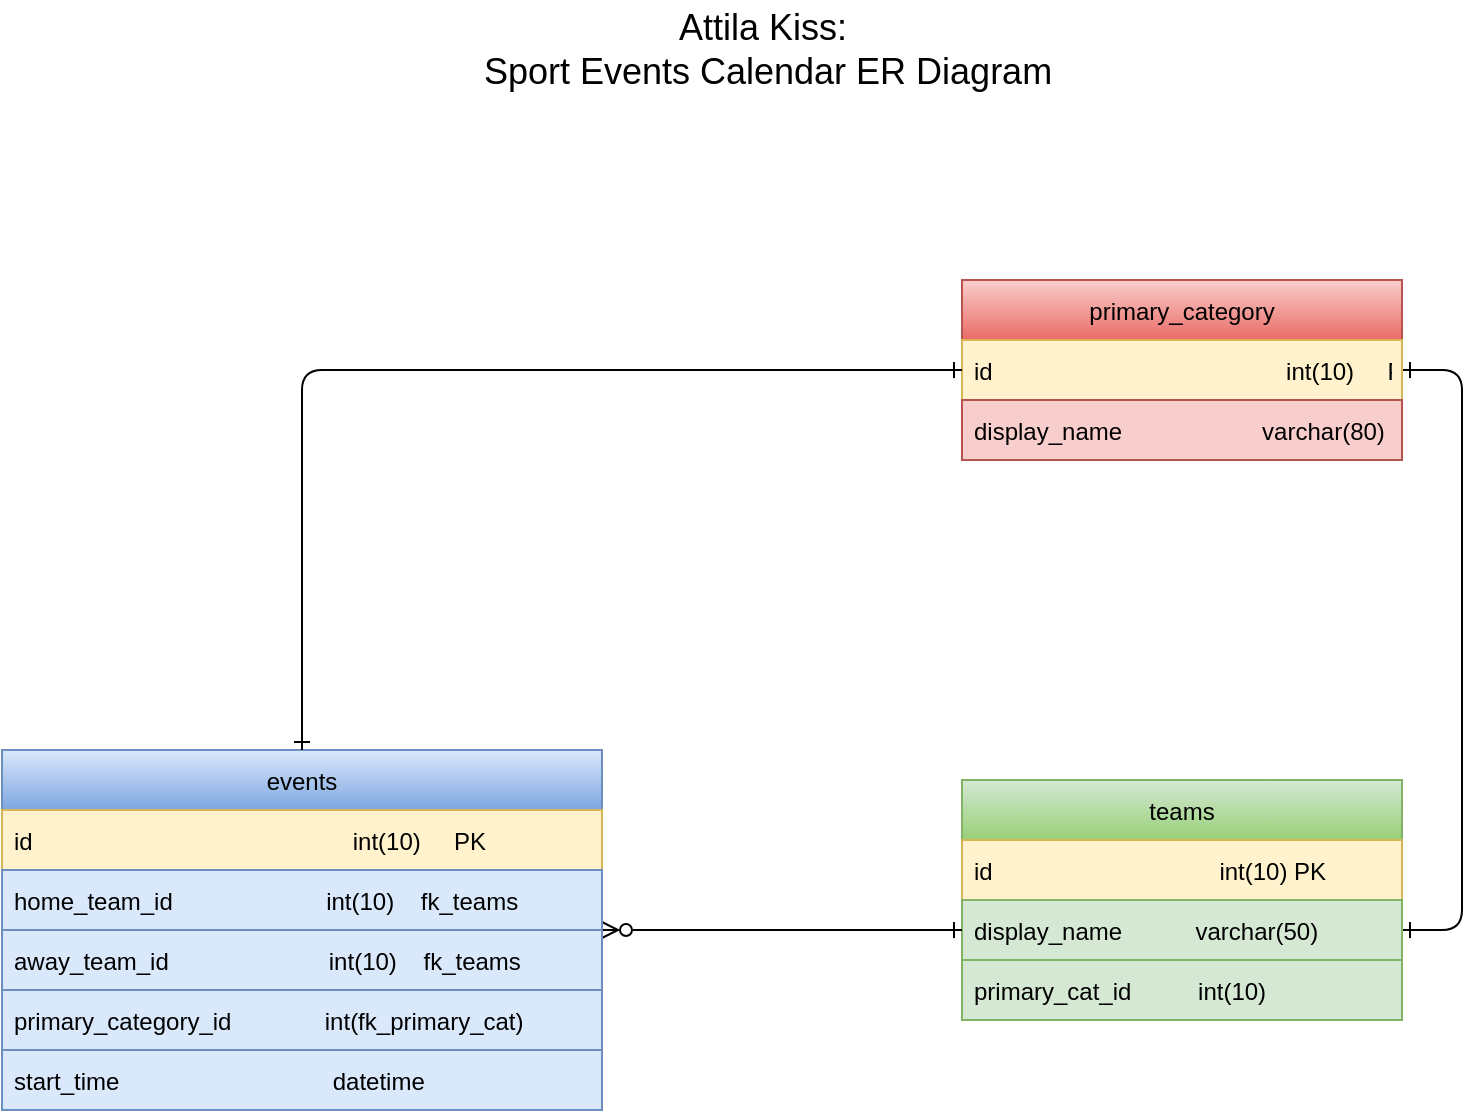 <mxfile version="16.4.5" type="device"><diagram id="hHuxlavMZuboDkkITL9r" name="Page-1"><mxGraphModel dx="1422" dy="780" grid="1" gridSize="10" guides="1" tooltips="1" connect="1" arrows="1" fold="1" page="1" pageScale="1" pageWidth="827" pageHeight="1169" math="0" shadow="0"><root><mxCell id="0"/><mxCell id="1" parent="0"/><mxCell id="yArie_hXX0BmQYEJAnO7-43" value="&lt;div&gt;Attila Kiss:&lt;/div&gt;&lt;div&gt;&amp;nbsp;Sport Events Calendar ER Diagram&lt;/div&gt;" style="text;html=1;align=center;verticalAlign=middle;resizable=0;points=[];autosize=1;strokeColor=none;fillColor=none;fontSize=18;" parent="1" vertex="1"><mxGeometry x="270" y="10" width="300" height="50" as="geometry"/></mxCell><mxCell id="2DooGXT3Mwj9pu_ZvDWB-50" style="edgeStyle=entityRelationEdgeStyle;rounded=1;orthogonalLoop=1;jettySize=auto;html=1;startArrow=ERone;startFill=0;endArrow=ERone;endFill=0;strokeColor=default;entryX=1;entryY=0.5;entryDx=0;entryDy=0;exitX=1;exitY=0.5;exitDx=0;exitDy=0;" edge="1" parent="1" source="2DooGXT3Mwj9pu_ZvDWB-5" target="2DooGXT3Mwj9pu_ZvDWB-18"><mxGeometry relative="1" as="geometry"><mxPoint x="800" y="130" as="targetPoint"/></mxGeometry></mxCell><mxCell id="2DooGXT3Mwj9pu_ZvDWB-3" value="teams" style="swimlane;fontStyle=0;childLayout=stackLayout;horizontal=1;startSize=30;horizontalStack=0;resizeParent=1;resizeParentMax=0;resizeLast=0;collapsible=1;marginBottom=0;fillColor=#d5e8d4;strokeColor=#82b366;gradientColor=#97d077;" vertex="1" parent="1"><mxGeometry x="520" y="400" width="220" height="120" as="geometry"/></mxCell><mxCell id="2DooGXT3Mwj9pu_ZvDWB-4" value="id                                  int(10) PK" style="text;strokeColor=#d6b656;fillColor=#fff2cc;align=left;verticalAlign=middle;spacingLeft=4;spacingRight=4;overflow=hidden;points=[[0,0.5],[1,0.5]];portConstraint=eastwest;rotatable=0;" vertex="1" parent="2DooGXT3Mwj9pu_ZvDWB-3"><mxGeometry y="30" width="220" height="30" as="geometry"/></mxCell><mxCell id="2DooGXT3Mwj9pu_ZvDWB-5" value="display_name           varchar(50)" style="text;strokeColor=#82b366;fillColor=#d5e8d4;align=left;verticalAlign=middle;spacingLeft=4;spacingRight=4;overflow=hidden;points=[[0,0.5],[1,0.5]];portConstraint=eastwest;rotatable=0;" vertex="1" parent="2DooGXT3Mwj9pu_ZvDWB-3"><mxGeometry y="60" width="220" height="30" as="geometry"/></mxCell><mxCell id="2DooGXT3Mwj9pu_ZvDWB-6" value="primary_cat_id          int(10)" style="text;strokeColor=#82b366;fillColor=#d5e8d4;align=left;verticalAlign=middle;spacingLeft=4;spacingRight=4;overflow=hidden;points=[[0,0.5],[1,0.5]];portConstraint=eastwest;rotatable=0;" vertex="1" parent="2DooGXT3Mwj9pu_ZvDWB-3"><mxGeometry y="90" width="220" height="30" as="geometry"/></mxCell><mxCell id="2DooGXT3Mwj9pu_ZvDWB-36" style="edgeStyle=entityRelationEdgeStyle;rounded=1;orthogonalLoop=1;jettySize=auto;html=1;startArrow=ERzeroToMany;startFill=0;endArrow=ERone;endFill=0;strokeColor=default;" edge="1" parent="1" source="2DooGXT3Mwj9pu_ZvDWB-8" target="2DooGXT3Mwj9pu_ZvDWB-5"><mxGeometry relative="1" as="geometry"/></mxCell><mxCell id="2DooGXT3Mwj9pu_ZvDWB-8" value="events" style="swimlane;fontStyle=0;childLayout=stackLayout;horizontal=1;startSize=30;horizontalStack=0;resizeParent=1;resizeParentMax=0;resizeLast=0;collapsible=1;marginBottom=0;fillColor=#dae8fc;strokeColor=#6c8ebf;gradientColor=#7ea6e0;" vertex="1" parent="1"><mxGeometry x="40" y="385" width="300" height="180" as="geometry"/></mxCell><mxCell id="2DooGXT3Mwj9pu_ZvDWB-9" value="id                                                int(10)     PK" style="text;strokeColor=#d6b656;fillColor=#fff2cc;align=left;verticalAlign=middle;spacingLeft=4;spacingRight=4;overflow=hidden;points=[[0,0.5],[1,0.5]];portConstraint=eastwest;rotatable=0;" vertex="1" parent="2DooGXT3Mwj9pu_ZvDWB-8"><mxGeometry y="30" width="300" height="30" as="geometry"/></mxCell><mxCell id="2DooGXT3Mwj9pu_ZvDWB-10" value="home_team_id                       int(10)    fk_teams" style="text;align=left;verticalAlign=middle;spacingLeft=4;spacingRight=4;overflow=hidden;points=[[0,0.5],[1,0.5]];portConstraint=eastwest;rotatable=0;fillColor=#dae8fc;strokeColor=#6c8ebf;" vertex="1" parent="2DooGXT3Mwj9pu_ZvDWB-8"><mxGeometry y="60" width="300" height="30" as="geometry"/></mxCell><mxCell id="2DooGXT3Mwj9pu_ZvDWB-11" value="away_team_id                        int(10)    fk_teams" style="text;strokeColor=#6c8ebf;fillColor=#dae8fc;align=left;verticalAlign=middle;spacingLeft=4;spacingRight=4;overflow=hidden;points=[[0,0.5],[1,0.5]];portConstraint=eastwest;rotatable=0;" vertex="1" parent="2DooGXT3Mwj9pu_ZvDWB-8"><mxGeometry y="90" width="300" height="30" as="geometry"/></mxCell><mxCell id="2DooGXT3Mwj9pu_ZvDWB-44" value="primary_category_id              int(fk_primary_cat)" style="text;strokeColor=#6c8ebf;fillColor=#dae8fc;align=left;verticalAlign=middle;spacingLeft=4;spacingRight=4;overflow=hidden;points=[[0,0.5],[1,0.5]];portConstraint=eastwest;rotatable=0;" vertex="1" parent="2DooGXT3Mwj9pu_ZvDWB-8"><mxGeometry y="120" width="300" height="30" as="geometry"/></mxCell><mxCell id="2DooGXT3Mwj9pu_ZvDWB-45" value="start_time                                datetime " style="text;strokeColor=#6c8ebf;fillColor=#dae8fc;align=left;verticalAlign=middle;spacingLeft=4;spacingRight=4;overflow=hidden;points=[[0,0.5],[1,0.5]];portConstraint=eastwest;rotatable=0;" vertex="1" parent="2DooGXT3Mwj9pu_ZvDWB-8"><mxGeometry y="150" width="300" height="30" as="geometry"/></mxCell><mxCell id="2DooGXT3Mwj9pu_ZvDWB-17" value="primary_category" style="swimlane;fontStyle=0;childLayout=stackLayout;horizontal=1;startSize=30;horizontalStack=0;resizeParent=1;resizeParentMax=0;resizeLast=0;collapsible=1;marginBottom=0;fillColor=#f8cecc;strokeColor=#b85450;gradientColor=#ea6b66;" vertex="1" parent="1"><mxGeometry x="520" y="150" width="220" height="90" as="geometry"/></mxCell><mxCell id="2DooGXT3Mwj9pu_ZvDWB-18" value="id                                            int(10)     PK" style="text;strokeColor=#d6b656;fillColor=#fff2cc;align=left;verticalAlign=middle;spacingLeft=4;spacingRight=4;overflow=hidden;points=[[0,0.5],[1,0.5]];portConstraint=eastwest;rotatable=0;" vertex="1" parent="2DooGXT3Mwj9pu_ZvDWB-17"><mxGeometry y="30" width="220" height="30" as="geometry"/></mxCell><mxCell id="2DooGXT3Mwj9pu_ZvDWB-19" value="display_name                     varchar(80)" style="text;strokeColor=#b85450;fillColor=#f8cecc;align=left;verticalAlign=middle;spacingLeft=4;spacingRight=4;overflow=hidden;points=[[0,0.5],[1,0.5]];portConstraint=eastwest;rotatable=0;" vertex="1" parent="2DooGXT3Mwj9pu_ZvDWB-17"><mxGeometry y="60" width="220" height="30" as="geometry"/></mxCell><mxCell id="2DooGXT3Mwj9pu_ZvDWB-62" value="" style="endArrow=ERone;html=1;rounded=1;targetPerimeterSpacing=-1;strokeColor=default;exitX=0.5;exitY=0;exitDx=0;exitDy=0;entryX=0;entryY=0.5;entryDx=0;entryDy=0;endFill=0;startArrow=ERone;startFill=0;" edge="1" parent="1" source="2DooGXT3Mwj9pu_ZvDWB-8" target="2DooGXT3Mwj9pu_ZvDWB-18"><mxGeometry width="50" height="50" relative="1" as="geometry"><mxPoint x="260" y="120" as="sourcePoint"/><mxPoint x="510" y="120" as="targetPoint"/><Array as="points"><mxPoint x="190" y="195"/></Array></mxGeometry></mxCell></root></mxGraphModel></diagram></mxfile>